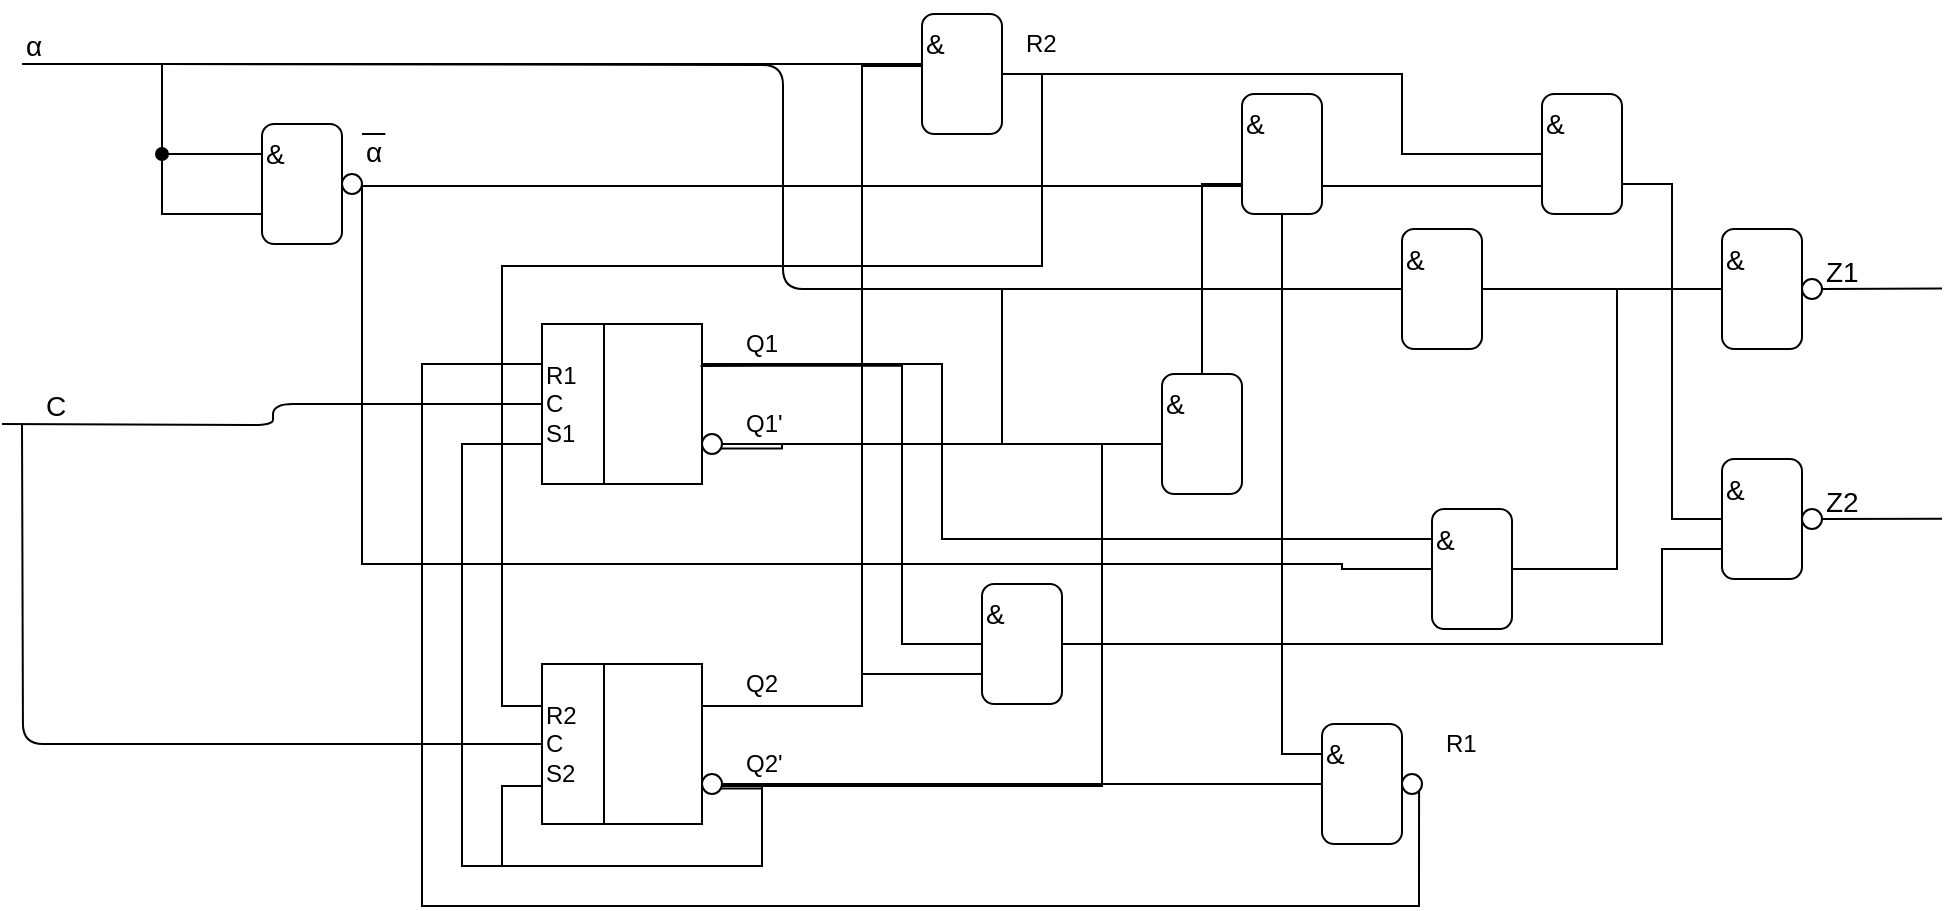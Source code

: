 <mxfile version="12.1.3" pages="1"><diagram id="79owUtsiK4-Myf02EZhk" name="Page-1"><mxGraphModel dx="1211" dy="550" grid="1" gridSize="10" guides="1" tooltips="1" connect="1" arrows="1" fold="1" page="1" pageScale="1" pageWidth="827" pageHeight="1169" math="0" shadow="0"><root><mxCell id="0"/><mxCell id="1" parent="0"/><mxCell id="NW2ZTougWVST8Yv8a7WA-4" style="edgeStyle=orthogonalEdgeStyle;rounded=0;orthogonalLoop=1;jettySize=auto;html=1;exitX=1;exitY=0.25;exitDx=0;exitDy=0;endArrow=none;endFill=0;entryX=0;entryY=0.25;entryDx=0;entryDy=0;" edge="1" parent="1" source="NW2ZTougWVST8Yv8a7WA-1" target="NW2ZTougWVST8Yv8a7WA-54"><mxGeometry relative="1" as="geometry"><mxPoint x="440" y="200" as="targetPoint"/><Array as="points"><mxPoint x="490" y="200"/><mxPoint x="490" y="287"/></Array></mxGeometry></mxCell><mxCell id="NW2ZTougWVST8Yv8a7WA-6" style="edgeStyle=orthogonalEdgeStyle;rounded=0;orthogonalLoop=1;jettySize=auto;html=1;exitX=1;exitY=0.75;exitDx=0;exitDy=0;strokeColor=#000000;endArrow=none;endFill=0;entryX=0;entryY=0.75;entryDx=0;entryDy=0;" edge="1" parent="1" source="NW2ZTougWVST8Yv8a7WA-8" target="NW2ZTougWVST8Yv8a7WA-22"><mxGeometry relative="1" as="geometry"><mxPoint x="440" y="240" as="targetPoint"/><Array as="points"><mxPoint x="410" y="242"/><mxPoint x="410" y="240"/><mxPoint x="610" y="240"/></Array></mxGeometry></mxCell><mxCell id="NW2ZTougWVST8Yv8a7WA-1" value="R1&lt;br&gt;C&lt;br&gt;S1&amp;nbsp;" style="shape=internalStorage;whiteSpace=wrap;html=1;backgroundOutline=1;dx=31;dy=0;align=left;" vertex="1" parent="1"><mxGeometry x="290" y="180" width="80" height="80" as="geometry"/></mxCell><mxCell id="NW2ZTougWVST8Yv8a7WA-66" style="edgeStyle=orthogonalEdgeStyle;rounded=0;orthogonalLoop=1;jettySize=auto;html=1;exitX=1;exitY=0.25;exitDx=0;exitDy=0;entryX=0;entryY=0.75;entryDx=0;entryDy=0;endArrow=none;endFill=0;strokeColor=#000000;" edge="1" parent="1" source="NW2ZTougWVST8Yv8a7WA-3" target="NW2ZTougWVST8Yv8a7WA-63"><mxGeometry relative="1" as="geometry"><Array as="points"><mxPoint x="450" y="371"/><mxPoint x="450" y="355"/></Array></mxGeometry></mxCell><mxCell id="NW2ZTougWVST8Yv8a7WA-3" value="R2&lt;br&gt;C&lt;br&gt;S2&amp;nbsp;" style="shape=internalStorage;whiteSpace=wrap;html=1;backgroundOutline=1;dx=31;dy=0;align=left;" vertex="1" parent="1"><mxGeometry x="290" y="350" width="80" height="80" as="geometry"/></mxCell><mxCell id="NW2ZTougWVST8Yv8a7WA-5" value="Q1" style="text;html=1;resizable=0;points=[];autosize=1;align=left;verticalAlign=top;spacingTop=-4;" vertex="1" parent="1"><mxGeometry x="390" y="180" width="30" height="20" as="geometry"/></mxCell><mxCell id="NW2ZTougWVST8Yv8a7WA-7" value="Q1'" style="text;html=1;resizable=0;points=[];autosize=1;align=left;verticalAlign=top;spacingTop=-4;" vertex="1" parent="1"><mxGeometry x="390" y="220" width="30" height="20" as="geometry"/></mxCell><mxCell id="NW2ZTougWVST8Yv8a7WA-53" style="edgeStyle=orthogonalEdgeStyle;rounded=0;orthogonalLoop=1;jettySize=auto;html=1;exitX=1;exitY=0.5;exitDx=0;exitDy=0;entryX=0;entryY=0.5;entryDx=0;entryDy=0;endArrow=none;endFill=0;strokeColor=#000000;" edge="1" parent="1" source="NW2ZTougWVST8Yv8a7WA-8" target="NW2ZTougWVST8Yv8a7WA-51"><mxGeometry relative="1" as="geometry"><Array as="points"><mxPoint x="520" y="240"/><mxPoint x="520" y="162"/></Array></mxGeometry></mxCell><mxCell id="NW2ZTougWVST8Yv8a7WA-8" value="" style="ellipse;whiteSpace=wrap;html=1;aspect=fixed;" vertex="1" parent="1"><mxGeometry x="370" y="235" width="10" height="10" as="geometry"/></mxCell><mxCell id="NW2ZTougWVST8Yv8a7WA-10" style="edgeStyle=orthogonalEdgeStyle;rounded=0;orthogonalLoop=1;jettySize=auto;html=1;exitX=1;exitY=0.25;exitDx=0;exitDy=0;endArrow=none;endFill=0;" edge="1" parent="1"><mxGeometry relative="1" as="geometry"><mxPoint x="480" y="50" as="targetPoint"/><mxPoint x="370" y="370" as="sourcePoint"/><Array as="points"><mxPoint x="450" y="371"/><mxPoint x="450" y="51"/></Array></mxGeometry></mxCell><mxCell id="NW2ZTougWVST8Yv8a7WA-11" style="edgeStyle=orthogonalEdgeStyle;rounded=0;orthogonalLoop=1;jettySize=auto;html=1;exitX=1;exitY=0.75;exitDx=0;exitDy=0;strokeColor=#000000;endArrow=none;endFill=0;" edge="1" parent="1" source="NW2ZTougWVST8Yv8a7WA-14"><mxGeometry relative="1" as="geometry"><mxPoint x="570" y="240" as="targetPoint"/><Array as="points"><mxPoint x="400" y="412"/><mxPoint x="400" y="411"/><mxPoint x="570" y="411"/></Array></mxGeometry></mxCell><mxCell id="NW2ZTougWVST8Yv8a7WA-12" value="Q2" style="text;html=1;resizable=0;points=[];autosize=1;align=left;verticalAlign=top;spacingTop=-4;" vertex="1" parent="1"><mxGeometry x="390" y="350" width="30" height="20" as="geometry"/></mxCell><mxCell id="NW2ZTougWVST8Yv8a7WA-13" value="Q2'" style="text;html=1;resizable=0;points=[];autosize=1;align=left;verticalAlign=top;spacingTop=-4;" vertex="1" parent="1"><mxGeometry x="390" y="390" width="30" height="20" as="geometry"/></mxCell><mxCell id="NW2ZTougWVST8Yv8a7WA-29" style="edgeStyle=orthogonalEdgeStyle;rounded=0;orthogonalLoop=1;jettySize=auto;html=1;exitX=1;exitY=0.5;exitDx=0;exitDy=0;endArrow=none;endFill=0;strokeColor=#000000;entryX=0;entryY=0.5;entryDx=0;entryDy=0;" edge="1" parent="1" source="NW2ZTougWVST8Yv8a7WA-14" target="NW2ZTougWVST8Yv8a7WA-28"><mxGeometry relative="1" as="geometry"><mxPoint x="550" y="411" as="targetPoint"/></mxGeometry></mxCell><mxCell id="NW2ZTougWVST8Yv8a7WA-40" style="edgeStyle=orthogonalEdgeStyle;rounded=0;orthogonalLoop=1;jettySize=auto;html=1;exitX=1;exitY=0.5;exitDx=0;exitDy=0;entryX=0;entryY=0.75;entryDx=0;entryDy=0;endArrow=none;endFill=0;strokeColor=#000000;" edge="1" parent="1" source="NW2ZTougWVST8Yv8a7WA-14" target="NW2ZTougWVST8Yv8a7WA-1"><mxGeometry relative="1" as="geometry"><Array as="points"><mxPoint x="400" y="411"/><mxPoint x="400" y="451"/><mxPoint x="250" y="451"/><mxPoint x="250" y="240"/></Array></mxGeometry></mxCell><mxCell id="NW2ZTougWVST8Yv8a7WA-41" style="edgeStyle=orthogonalEdgeStyle;rounded=0;orthogonalLoop=1;jettySize=auto;html=1;exitX=1;exitY=0.5;exitDx=0;exitDy=0;entryX=0;entryY=0.75;entryDx=0;entryDy=0;endArrow=none;endFill=0;strokeColor=#000000;" edge="1" parent="1" source="NW2ZTougWVST8Yv8a7WA-14" target="NW2ZTougWVST8Yv8a7WA-3"><mxGeometry relative="1" as="geometry"><Array as="points"><mxPoint x="400" y="411"/><mxPoint x="400" y="451"/><mxPoint x="270" y="451"/><mxPoint x="270" y="411"/></Array></mxGeometry></mxCell><mxCell id="NW2ZTougWVST8Yv8a7WA-14" value="" style="ellipse;whiteSpace=wrap;html=1;aspect=fixed;" vertex="1" parent="1"><mxGeometry x="370" y="405" width="10" height="10" as="geometry"/></mxCell><mxCell id="NW2ZTougWVST8Yv8a7WA-15" value="&lt;p style=&quot;line-height: 110%; font-size: 14px;&quot;&gt;&amp;amp;&lt;/p&gt;&lt;p style=&quot;line-height: 110%; font-size: 14px;&quot;&gt;&lt;br style=&quot;font-size: 14px;&quot;&gt;&lt;/p&gt;" style="rounded=1;whiteSpace=wrap;html=1;align=left;horizontal=1;verticalAlign=middle;labelPosition=center;verticalLabelPosition=middle;fontSize=14;" vertex="1" parent="1"><mxGeometry x="150" y="80" width="40" height="60" as="geometry"/></mxCell><mxCell id="NW2ZTougWVST8Yv8a7WA-16" value="" style="endArrow=none;html=1;startArrow=none;startFill=0;rounded=0;entryX=0;entryY=0.75;entryDx=0;entryDy=0;" edge="1" parent="1" target="NW2ZTougWVST8Yv8a7WA-15"><mxGeometry width="50" height="50" relative="1" as="geometry"><mxPoint x="30" y="50" as="sourcePoint"/><mxPoint x="150" y="120" as="targetPoint"/><Array as="points"><mxPoint x="100" y="50"/><mxPoint x="100" y="125"/></Array></mxGeometry></mxCell><mxCell id="NW2ZTougWVST8Yv8a7WA-17" value="" style="endArrow=none;html=1;startArrow=oval;startFill=1;entryX=0;entryY=0.25;entryDx=0;entryDy=0;" edge="1" parent="1" target="NW2ZTougWVST8Yv8a7WA-15"><mxGeometry width="50" height="50" relative="1" as="geometry"><mxPoint x="100" y="95" as="sourcePoint"/><mxPoint x="150" y="100" as="targetPoint"/></mxGeometry></mxCell><mxCell id="NW2ZTougWVST8Yv8a7WA-18" value="α" style="text;html=1;resizable=0;points=[];autosize=1;align=left;verticalAlign=top;spacingTop=-4;fontSize=14;" vertex="1" parent="1"><mxGeometry x="30" y="30" width="20" height="20" as="geometry"/></mxCell><mxCell id="NW2ZTougWVST8Yv8a7WA-19" value="α" style="text;html=1;resizable=0;points=[];autosize=1;align=left;verticalAlign=bottom;spacingTop=-4;fontSize=14;labelBackgroundColor=none;spacingLeft=0;fontStyle=0;horizontal=1;" vertex="1" parent="1"><mxGeometry x="200" y="85" width="20" height="20" as="geometry"/></mxCell><mxCell id="NW2ZTougWVST8Yv8a7WA-25" style="edgeStyle=orthogonalEdgeStyle;rounded=0;orthogonalLoop=1;jettySize=auto;html=1;exitX=1;exitY=0.5;exitDx=0;exitDy=0;entryX=0;entryY=0.5;entryDx=0;entryDy=0;endArrow=none;endFill=0;strokeColor=#000000;" edge="1" parent="1" source="NW2ZTougWVST8Yv8a7WA-20" target="NW2ZTougWVST8Yv8a7WA-24"><mxGeometry relative="1" as="geometry"><Array as="points"><mxPoint x="640" y="111"/></Array></mxGeometry></mxCell><mxCell id="NW2ZTougWVST8Yv8a7WA-56" style="edgeStyle=orthogonalEdgeStyle;rounded=0;orthogonalLoop=1;jettySize=auto;html=1;exitX=1;exitY=0.5;exitDx=0;exitDy=0;entryX=0;entryY=0.5;entryDx=0;entryDy=0;endArrow=none;endFill=0;strokeColor=#000000;" edge="1" parent="1" source="NW2ZTougWVST8Yv8a7WA-20" target="NW2ZTougWVST8Yv8a7WA-54"><mxGeometry relative="1" as="geometry"><Array as="points"><mxPoint x="200" y="300"/><mxPoint x="690" y="300"/><mxPoint x="690" y="302"/></Array></mxGeometry></mxCell><mxCell id="NW2ZTougWVST8Yv8a7WA-20" value="" style="ellipse;whiteSpace=wrap;html=1;aspect=fixed;align=left;" vertex="1" parent="1"><mxGeometry x="190" y="105" width="10" height="10" as="geometry"/></mxCell><mxCell id="NW2ZTougWVST8Yv8a7WA-21" value="" style="endArrow=none;html=1;fontSize=14;entryX=0.584;entryY=-0.002;entryDx=0;entryDy=0;entryPerimeter=0;" edge="1" parent="1" target="NW2ZTougWVST8Yv8a7WA-19"><mxGeometry width="50" height="50" relative="1" as="geometry"><mxPoint x="200" y="85" as="sourcePoint"/><mxPoint x="250" y="35" as="targetPoint"/></mxGeometry></mxCell><mxCell id="NW2ZTougWVST8Yv8a7WA-26" style="edgeStyle=orthogonalEdgeStyle;rounded=0;orthogonalLoop=1;jettySize=auto;html=1;exitX=0.5;exitY=0;exitDx=0;exitDy=0;endArrow=none;endFill=0;strokeColor=#000000;entryX=0;entryY=0.75;entryDx=0;entryDy=0;" edge="1" parent="1" source="NW2ZTougWVST8Yv8a7WA-22" target="NW2ZTougWVST8Yv8a7WA-24"><mxGeometry relative="1" as="geometry"><mxPoint x="620" y="110" as="targetPoint"/></mxGeometry></mxCell><mxCell id="NW2ZTougWVST8Yv8a7WA-22" value="&lt;p style=&quot;line-height: 110%; font-size: 14px;&quot;&gt;&amp;amp;&lt;/p&gt;&lt;p style=&quot;line-height: 110%; font-size: 14px;&quot;&gt;&lt;br style=&quot;font-size: 14px;&quot;&gt;&lt;/p&gt;" style="rounded=1;whiteSpace=wrap;html=1;align=left;horizontal=1;verticalAlign=middle;labelPosition=center;verticalLabelPosition=middle;fontSize=14;" vertex="1" parent="1"><mxGeometry x="600" y="205" width="40" height="60" as="geometry"/></mxCell><mxCell id="NW2ZTougWVST8Yv8a7WA-30" style="edgeStyle=orthogonalEdgeStyle;rounded=0;orthogonalLoop=1;jettySize=auto;html=1;exitX=0.5;exitY=1;exitDx=0;exitDy=0;entryX=0;entryY=0.25;entryDx=0;entryDy=0;endArrow=none;endFill=0;strokeColor=#000000;" edge="1" parent="1" source="NW2ZTougWVST8Yv8a7WA-24" target="NW2ZTougWVST8Yv8a7WA-28"><mxGeometry relative="1" as="geometry"/></mxCell><mxCell id="NW2ZTougWVST8Yv8a7WA-60" style="edgeStyle=orthogonalEdgeStyle;rounded=0;orthogonalLoop=1;jettySize=auto;html=1;exitX=1;exitY=0.5;exitDx=0;exitDy=0;entryX=0;entryY=0.75;entryDx=0;entryDy=0;endArrow=none;endFill=0;strokeColor=#000000;" edge="1" parent="1" source="NW2ZTougWVST8Yv8a7WA-24" target="NW2ZTougWVST8Yv8a7WA-59"><mxGeometry relative="1" as="geometry"><Array as="points"><mxPoint x="680" y="111"/></Array></mxGeometry></mxCell><mxCell id="NW2ZTougWVST8Yv8a7WA-24" value="&lt;p style=&quot;line-height: 110%; font-size: 14px;&quot;&gt;&amp;amp;&lt;/p&gt;&lt;p style=&quot;line-height: 110%; font-size: 14px;&quot;&gt;&lt;br style=&quot;font-size: 14px;&quot;&gt;&lt;/p&gt;" style="rounded=1;whiteSpace=wrap;html=1;align=left;horizontal=1;verticalAlign=middle;labelPosition=center;verticalLabelPosition=middle;fontSize=14;" vertex="1" parent="1"><mxGeometry x="640" y="65" width="40" height="60" as="geometry"/></mxCell><mxCell id="NW2ZTougWVST8Yv8a7WA-28" value="&lt;p style=&quot;line-height: 110%; font-size: 14px;&quot;&gt;&amp;amp;&lt;/p&gt;&lt;p style=&quot;line-height: 110%; font-size: 14px;&quot;&gt;&lt;br style=&quot;font-size: 14px;&quot;&gt;&lt;/p&gt;" style="rounded=1;whiteSpace=wrap;html=1;align=left;horizontal=1;verticalAlign=middle;labelPosition=center;verticalLabelPosition=middle;fontSize=14;" vertex="1" parent="1"><mxGeometry x="680" y="380" width="40" height="60" as="geometry"/></mxCell><mxCell id="NW2ZTougWVST8Yv8a7WA-33" style="edgeStyle=orthogonalEdgeStyle;rounded=0;orthogonalLoop=1;jettySize=auto;html=1;exitX=1;exitY=0;exitDx=0;exitDy=0;endArrow=none;endFill=0;strokeColor=#000000;entryX=0;entryY=0.25;entryDx=0;entryDy=0;" edge="1" parent="1" source="NW2ZTougWVST8Yv8a7WA-32" target="NW2ZTougWVST8Yv8a7WA-1"><mxGeometry relative="1" as="geometry"><mxPoint x="810" y="407" as="targetPoint"/><Array as="points"><mxPoint x="729" y="471"/><mxPoint x="230" y="471"/><mxPoint x="230" y="200"/></Array></mxGeometry></mxCell><mxCell id="NW2ZTougWVST8Yv8a7WA-32" value="" style="ellipse;whiteSpace=wrap;html=1;aspect=fixed;" vertex="1" parent="1"><mxGeometry x="720" y="405" width="10" height="10" as="geometry"/></mxCell><mxCell id="NW2ZTougWVST8Yv8a7WA-34" value="R1" style="text;html=1;resizable=0;points=[];autosize=1;align=left;verticalAlign=top;spacingTop=-4;" vertex="1" parent="1"><mxGeometry x="740" y="380" width="30" height="20" as="geometry"/></mxCell><mxCell id="NW2ZTougWVST8Yv8a7WA-38" style="edgeStyle=orthogonalEdgeStyle;rounded=0;orthogonalLoop=1;jettySize=auto;html=1;exitX=1;exitY=0.5;exitDx=0;exitDy=0;entryX=0;entryY=0.25;entryDx=0;entryDy=0;endArrow=none;endFill=0;strokeColor=#000000;" edge="1" parent="1" source="NW2ZTougWVST8Yv8a7WA-36" target="NW2ZTougWVST8Yv8a7WA-3"><mxGeometry relative="1" as="geometry"><Array as="points"><mxPoint x="540" y="55"/><mxPoint x="540" y="151"/><mxPoint x="270" y="151"/><mxPoint x="270" y="371"/></Array></mxGeometry></mxCell><mxCell id="NW2ZTougWVST8Yv8a7WA-62" style="edgeStyle=orthogonalEdgeStyle;rounded=0;orthogonalLoop=1;jettySize=auto;html=1;exitX=1;exitY=0.5;exitDx=0;exitDy=0;entryX=0;entryY=0.5;entryDx=0;entryDy=0;endArrow=none;endFill=0;strokeColor=#000000;" edge="1" parent="1" source="NW2ZTougWVST8Yv8a7WA-36" target="NW2ZTougWVST8Yv8a7WA-59"><mxGeometry relative="1" as="geometry"><Array as="points"><mxPoint x="720" y="55"/><mxPoint x="720" y="95"/></Array></mxGeometry></mxCell><mxCell id="NW2ZTougWVST8Yv8a7WA-36" value="&lt;p style=&quot;line-height: 110%; font-size: 14px;&quot;&gt;&amp;amp;&lt;/p&gt;&lt;p style=&quot;line-height: 110%; font-size: 14px;&quot;&gt;&lt;br style=&quot;font-size: 14px;&quot;&gt;&lt;/p&gt;" style="rounded=1;whiteSpace=wrap;html=1;align=left;horizontal=1;verticalAlign=middle;labelPosition=center;verticalLabelPosition=middle;fontSize=14;" vertex="1" parent="1"><mxGeometry x="480" y="25" width="40" height="60" as="geometry"/></mxCell><mxCell id="NW2ZTougWVST8Yv8a7WA-37" value="" style="endArrow=none;html=1;strokeColor=#000000;" edge="1" parent="1"><mxGeometry width="50" height="50" relative="1" as="geometry"><mxPoint x="100" y="50" as="sourcePoint"/><mxPoint x="480" y="50" as="targetPoint"/></mxGeometry></mxCell><mxCell id="NW2ZTougWVST8Yv8a7WA-39" value="R2" style="text;html=1;resizable=0;points=[];autosize=1;align=left;verticalAlign=top;spacingTop=-4;" vertex="1" parent="1"><mxGeometry x="530" y="30" width="30" height="20" as="geometry"/></mxCell><mxCell id="NW2ZTougWVST8Yv8a7WA-42" value="&lt;p style=&quot;line-height: 110%; font-size: 14px;&quot;&gt;&amp;amp;&lt;/p&gt;&lt;p style=&quot;line-height: 110%; font-size: 14px;&quot;&gt;&lt;br style=&quot;font-size: 14px;&quot;&gt;&lt;/p&gt;" style="rounded=1;whiteSpace=wrap;html=1;align=left;horizontal=1;verticalAlign=middle;labelPosition=center;verticalLabelPosition=middle;fontSize=14;" vertex="1" parent="1"><mxGeometry x="880" y="132.5" width="40" height="60" as="geometry"/></mxCell><mxCell id="NW2ZTougWVST8Yv8a7WA-43" style="edgeStyle=none;rounded=0;jumpSize=3;orthogonalLoop=1;jettySize=auto;html=1;exitX=1;exitY=0.5;exitDx=0;exitDy=0;startArrow=none;startFill=0;endArrow=none;endFill=0;strokeWidth=1;fontSize=14;" edge="1" parent="1" source="NW2ZTougWVST8Yv8a7WA-44"><mxGeometry relative="1" as="geometry"><mxPoint x="990" y="162.259" as="targetPoint"/></mxGeometry></mxCell><mxCell id="NW2ZTougWVST8Yv8a7WA-44" value="" style="ellipse;whiteSpace=wrap;html=1;aspect=fixed;align=left;" vertex="1" parent="1"><mxGeometry x="920" y="157.5" width="10" height="10" as="geometry"/></mxCell><mxCell id="NW2ZTougWVST8Yv8a7WA-45" value="Z1" style="text;html=1;resizable=0;points=[];autosize=1;align=left;verticalAlign=top;spacingTop=-4;fontSize=14;" vertex="1" parent="1"><mxGeometry x="930" y="142.5" width="30" height="20" as="geometry"/></mxCell><mxCell id="NW2ZTougWVST8Yv8a7WA-46" value="&lt;p style=&quot;line-height: 110%; font-size: 14px;&quot;&gt;&amp;amp;&lt;/p&gt;&lt;p style=&quot;line-height: 110%; font-size: 14px;&quot;&gt;&lt;br style=&quot;font-size: 14px;&quot;&gt;&lt;/p&gt;" style="rounded=1;whiteSpace=wrap;html=1;align=left;horizontal=1;verticalAlign=middle;labelPosition=center;verticalLabelPosition=middle;fontSize=14;" vertex="1" parent="1"><mxGeometry x="880" y="247.5" width="40" height="60" as="geometry"/></mxCell><mxCell id="NW2ZTougWVST8Yv8a7WA-47" style="edgeStyle=none;rounded=0;jumpSize=3;orthogonalLoop=1;jettySize=auto;html=1;exitX=1;exitY=0.5;exitDx=0;exitDy=0;startArrow=none;startFill=0;endArrow=none;endFill=0;strokeWidth=1;fontSize=14;" edge="1" parent="1" source="NW2ZTougWVST8Yv8a7WA-48"><mxGeometry relative="1" as="geometry"><mxPoint x="990" y="277.431" as="targetPoint"/></mxGeometry></mxCell><mxCell id="NW2ZTougWVST8Yv8a7WA-48" value="" style="ellipse;whiteSpace=wrap;html=1;aspect=fixed;align=left;" vertex="1" parent="1"><mxGeometry x="920" y="272.5" width="10" height="10" as="geometry"/></mxCell><mxCell id="NW2ZTougWVST8Yv8a7WA-49" value="Z2" style="text;html=1;resizable=0;points=[];autosize=1;align=left;verticalAlign=top;spacingTop=-4;fontSize=14;" vertex="1" parent="1"><mxGeometry x="930" y="257.5" width="30" height="20" as="geometry"/></mxCell><mxCell id="NW2ZTougWVST8Yv8a7WA-58" style="edgeStyle=orthogonalEdgeStyle;rounded=0;orthogonalLoop=1;jettySize=auto;html=1;exitX=1;exitY=0.5;exitDx=0;exitDy=0;entryX=0;entryY=0.5;entryDx=0;entryDy=0;endArrow=none;endFill=0;strokeColor=#000000;" edge="1" parent="1" source="NW2ZTougWVST8Yv8a7WA-51" target="NW2ZTougWVST8Yv8a7WA-42"><mxGeometry relative="1" as="geometry"/></mxCell><mxCell id="NW2ZTougWVST8Yv8a7WA-51" value="&lt;p style=&quot;line-height: 110%; font-size: 14px;&quot;&gt;&amp;amp;&lt;/p&gt;&lt;p style=&quot;line-height: 110%; font-size: 14px;&quot;&gt;&lt;br style=&quot;font-size: 14px;&quot;&gt;&lt;/p&gt;" style="rounded=1;whiteSpace=wrap;html=1;align=left;horizontal=1;verticalAlign=middle;labelPosition=center;verticalLabelPosition=middle;fontSize=14;" vertex="1" parent="1"><mxGeometry x="720" y="132.5" width="40" height="60" as="geometry"/></mxCell><mxCell id="NW2ZTougWVST8Yv8a7WA-52" value="" style="endArrow=none;html=1;strokeColor=#000000;entryX=0;entryY=0.5;entryDx=0;entryDy=0;edgeStyle=orthogonalEdgeStyle;" edge="1" parent="1" target="NW2ZTougWVST8Yv8a7WA-51"><mxGeometry width="50" height="50" relative="1" as="geometry"><mxPoint x="100" y="50" as="sourcePoint"/><mxPoint x="490" y="60" as="targetPoint"/></mxGeometry></mxCell><mxCell id="NW2ZTougWVST8Yv8a7WA-57" style="edgeStyle=orthogonalEdgeStyle;rounded=0;orthogonalLoop=1;jettySize=auto;html=1;exitX=1;exitY=0.5;exitDx=0;exitDy=0;entryX=0;entryY=0.5;entryDx=0;entryDy=0;endArrow=none;endFill=0;strokeColor=#000000;" edge="1" parent="1" source="NW2ZTougWVST8Yv8a7WA-54" target="NW2ZTougWVST8Yv8a7WA-42"><mxGeometry relative="1" as="geometry"/></mxCell><mxCell id="NW2ZTougWVST8Yv8a7WA-54" value="&lt;p style=&quot;line-height: 110%; font-size: 14px;&quot;&gt;&amp;amp;&lt;/p&gt;&lt;p style=&quot;line-height: 110%; font-size: 14px;&quot;&gt;&lt;br style=&quot;font-size: 14px;&quot;&gt;&lt;/p&gt;" style="rounded=1;whiteSpace=wrap;html=1;align=left;horizontal=1;verticalAlign=middle;labelPosition=center;verticalLabelPosition=middle;fontSize=14;" vertex="1" parent="1"><mxGeometry x="735" y="272.5" width="40" height="60" as="geometry"/></mxCell><mxCell id="NW2ZTougWVST8Yv8a7WA-61" style="edgeStyle=orthogonalEdgeStyle;rounded=0;orthogonalLoop=1;jettySize=auto;html=1;exitX=1;exitY=0.75;exitDx=0;exitDy=0;entryX=0;entryY=0.5;entryDx=0;entryDy=0;endArrow=none;endFill=0;strokeColor=#000000;" edge="1" parent="1" source="NW2ZTougWVST8Yv8a7WA-59" target="NW2ZTougWVST8Yv8a7WA-46"><mxGeometry relative="1" as="geometry"/></mxCell><mxCell id="NW2ZTougWVST8Yv8a7WA-59" value="&lt;p style=&quot;line-height: 110%; font-size: 14px;&quot;&gt;&amp;amp;&lt;/p&gt;&lt;p style=&quot;line-height: 110%; font-size: 14px;&quot;&gt;&lt;br style=&quot;font-size: 14px;&quot;&gt;&lt;/p&gt;" style="rounded=1;whiteSpace=wrap;html=1;align=left;horizontal=1;verticalAlign=middle;labelPosition=center;verticalLabelPosition=middle;fontSize=14;" vertex="1" parent="1"><mxGeometry x="790" y="65" width="40" height="60" as="geometry"/></mxCell><mxCell id="NW2ZTougWVST8Yv8a7WA-67" style="edgeStyle=orthogonalEdgeStyle;rounded=0;orthogonalLoop=1;jettySize=auto;html=1;exitX=1;exitY=0.5;exitDx=0;exitDy=0;entryX=0;entryY=0.75;entryDx=0;entryDy=0;endArrow=none;endFill=0;strokeColor=#000000;" edge="1" parent="1" source="NW2ZTougWVST8Yv8a7WA-63" target="NW2ZTougWVST8Yv8a7WA-46"><mxGeometry relative="1" as="geometry"><Array as="points"><mxPoint x="850" y="340"/><mxPoint x="850" y="293"/></Array></mxGeometry></mxCell><mxCell id="NW2ZTougWVST8Yv8a7WA-63" value="&lt;p style=&quot;line-height: 110%; font-size: 14px;&quot;&gt;&amp;amp;&lt;/p&gt;&lt;p style=&quot;line-height: 110%; font-size: 14px;&quot;&gt;&lt;br style=&quot;font-size: 14px;&quot;&gt;&lt;/p&gt;" style="rounded=1;whiteSpace=wrap;html=1;align=left;horizontal=1;verticalAlign=middle;labelPosition=center;verticalLabelPosition=middle;fontSize=14;" vertex="1" parent="1"><mxGeometry x="510" y="310" width="40" height="60" as="geometry"/></mxCell><mxCell id="NW2ZTougWVST8Yv8a7WA-64" style="edgeStyle=orthogonalEdgeStyle;rounded=0;orthogonalLoop=1;jettySize=auto;html=1;exitX=1;exitY=0.25;exitDx=0;exitDy=0;endArrow=none;endFill=0;entryX=0;entryY=0.5;entryDx=0;entryDy=0;" edge="1" parent="1" target="NW2ZTougWVST8Yv8a7WA-63"><mxGeometry relative="1" as="geometry"><mxPoint x="733.941" y="288" as="targetPoint"/><mxPoint x="369.235" y="200.941" as="sourcePoint"/><Array as="points"><mxPoint x="470" y="201"/><mxPoint x="470" y="340"/></Array></mxGeometry></mxCell><mxCell id="NW2ZTougWVST8Yv8a7WA-68" value="C" style="text;html=1;resizable=0;points=[];autosize=1;align=left;verticalAlign=top;spacingTop=-4;fontSize=14;" vertex="1" parent="1"><mxGeometry x="40" y="210" width="30" height="20" as="geometry"/></mxCell><mxCell id="NW2ZTougWVST8Yv8a7WA-69" value="" style="endArrow=none;html=1;strokeColor=#000000;exitX=0;exitY=0.5;exitDx=0;exitDy=0;edgeStyle=orthogonalEdgeStyle;" edge="1" parent="1" source="NW2ZTougWVST8Yv8a7WA-1"><mxGeometry width="50" height="50" relative="1" as="geometry"><mxPoint x="110" y="230" as="sourcePoint"/><mxPoint x="20" y="230" as="targetPoint"/></mxGeometry></mxCell><mxCell id="NW2ZTougWVST8Yv8a7WA-70" value="" style="endArrow=none;html=1;strokeColor=#000000;exitX=0;exitY=0.5;exitDx=0;exitDy=0;edgeStyle=orthogonalEdgeStyle;" edge="1" parent="1" source="NW2ZTougWVST8Yv8a7WA-3"><mxGeometry width="50" height="50" relative="1" as="geometry"><mxPoint x="300.235" y="229.941" as="sourcePoint"/><mxPoint x="30" y="230" as="targetPoint"/></mxGeometry></mxCell></root></mxGraphModel></diagram></mxfile>